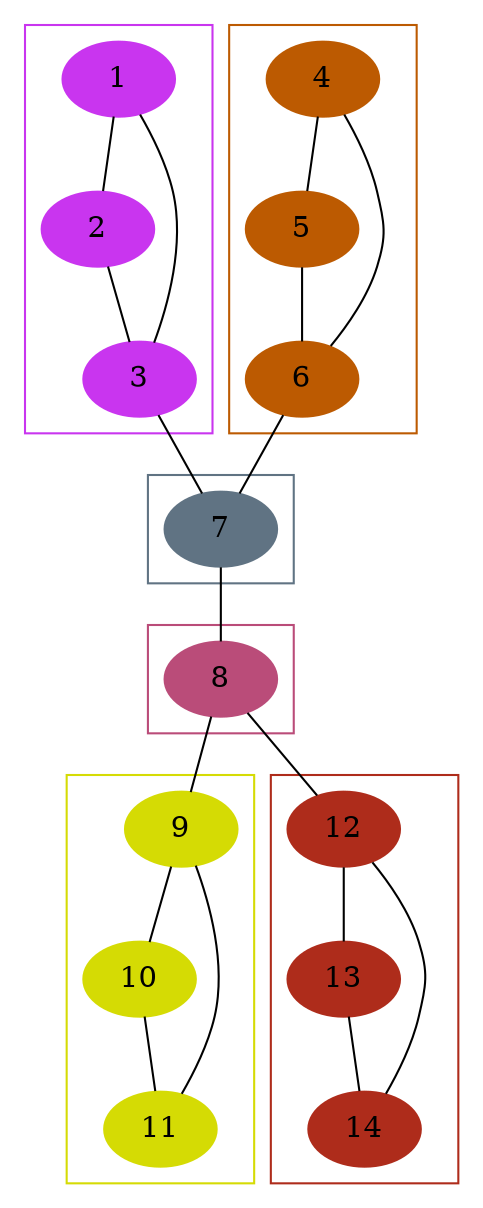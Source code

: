 graph {
	1
	2
	3
	4
	5
	6
	7
	8
	9
	10
	11
	12
	13
	14
	1 -- 2
	1 -- 3
	2 -- 3
	3 -- 7
	4 -- 5
	4 -- 6
	5 -- 6
	6 -- 7
	7 -- 8
	8 -- 9
	8 -- 12
	9 -- 10
	9 -- 11
	10 -- 11
	12 -- 13
	12 -- 14
	13 -- 14
	subgraph "cluster-0" {
		color="#c935ef"
		2 [color="#c935ef" style=filled]
		1 [color="#c935ef" style=filled]
		3 [color="#c935ef" style=filled]
	}
	subgraph "cluster-1" {
		color="#bc5a01"
		5 [color="#bc5a01" style=filled]
		6 [color="#bc5a01" style=filled]
		4 [color="#bc5a01" style=filled]
	}
	subgraph "cluster-2" {
		color="#607383"
		7 [color="#607383" style=filled]
	}
	subgraph "cluster-3" {
		color="#ba4c79"
		8 [color="#ba4c79" style=filled]
	}
	subgraph "cluster-4" {
		color="#d5db04"
		10 [color="#d5db04" style=filled]
		11 [color="#d5db04" style=filled]
		9 [color="#d5db04" style=filled]
	}
	subgraph "cluster-5" {
		color="#ae2c1b"
		14 [color="#ae2c1b" style=filled]
		12 [color="#ae2c1b" style=filled]
		13 [color="#ae2c1b" style=filled]
	}
}
